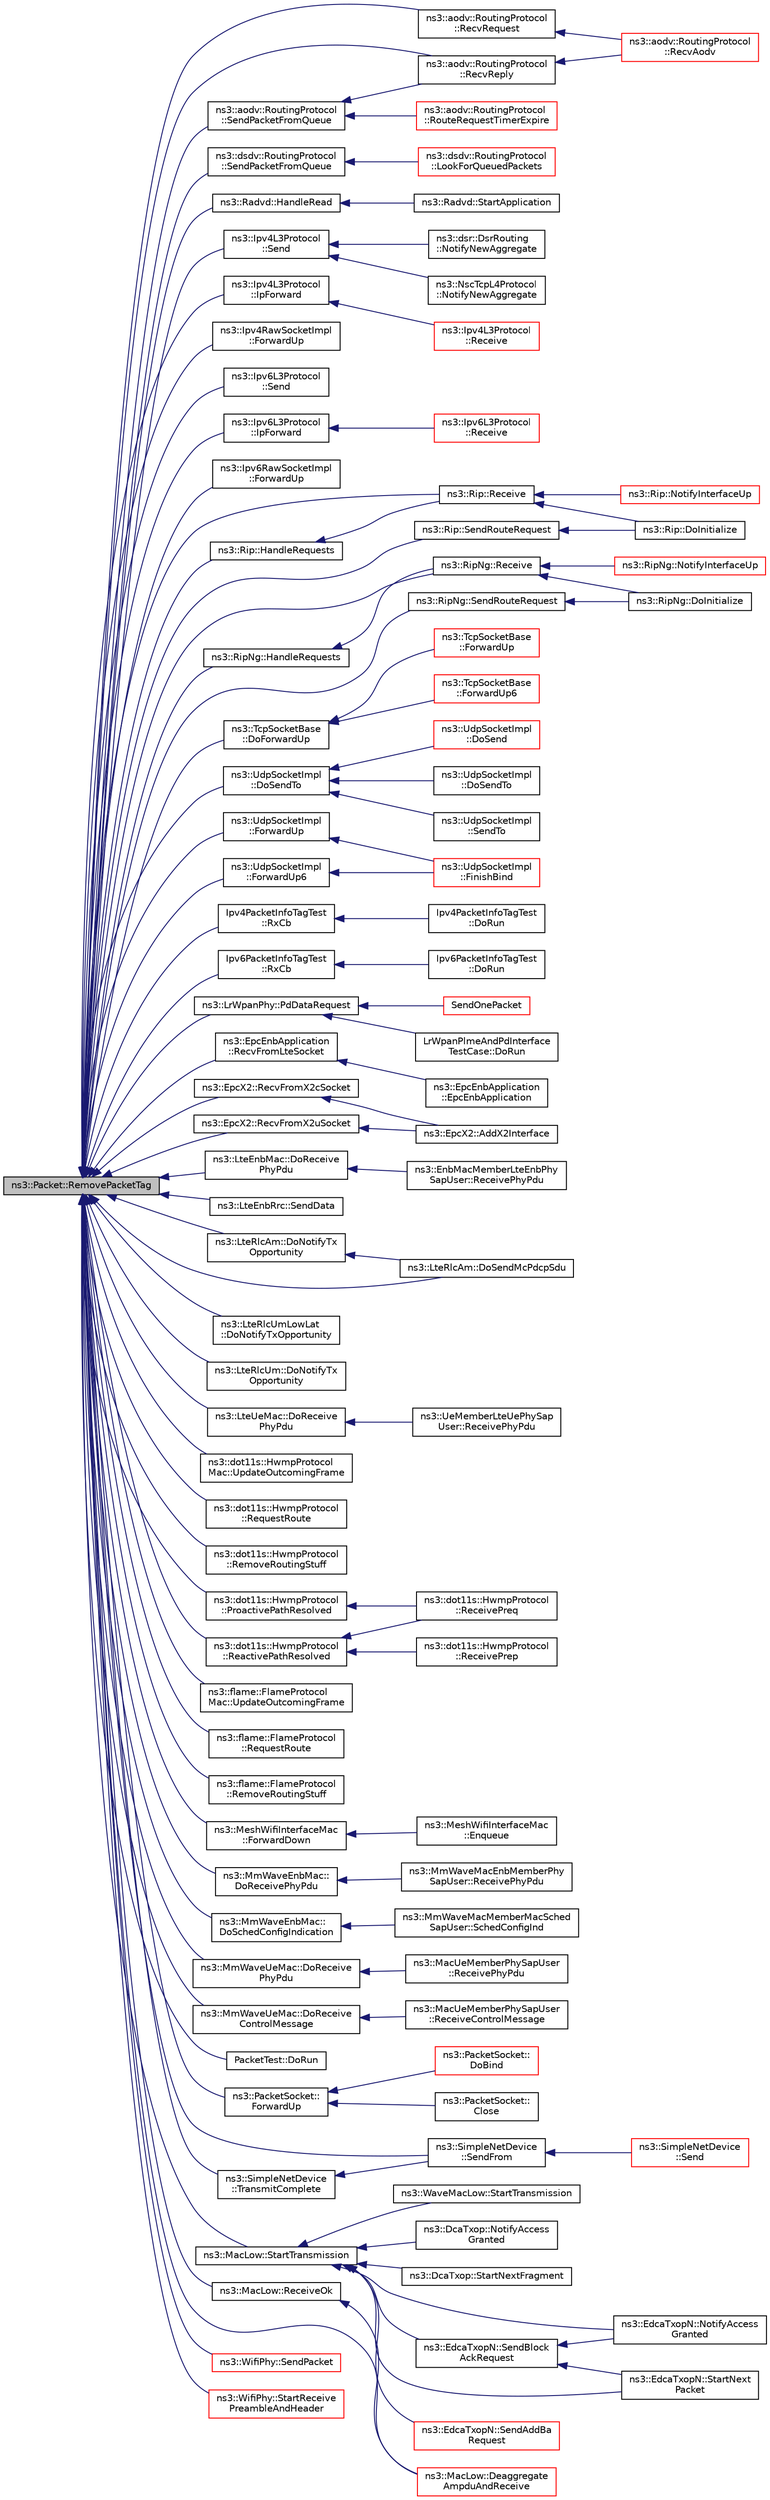 digraph "ns3::Packet::RemovePacketTag"
{
  edge [fontname="Helvetica",fontsize="10",labelfontname="Helvetica",labelfontsize="10"];
  node [fontname="Helvetica",fontsize="10",shape=record];
  rankdir="LR";
  Node1 [label="ns3::Packet::RemovePacketTag",height=0.2,width=0.4,color="black", fillcolor="grey75", style="filled", fontcolor="black"];
  Node1 -> Node2 [dir="back",color="midnightblue",fontsize="10",style="solid"];
  Node2 [label="ns3::aodv::RoutingProtocol\l::RecvRequest",height=0.2,width=0.4,color="black", fillcolor="white", style="filled",URL="$db/dd0/classns3_1_1aodv_1_1RoutingProtocol.html#adc8555f0e1e8ba05ea80a412b412d064",tooltip="Receive RREQ. "];
  Node2 -> Node3 [dir="back",color="midnightblue",fontsize="10",style="solid"];
  Node3 [label="ns3::aodv::RoutingProtocol\l::RecvAodv",height=0.2,width=0.4,color="red", fillcolor="white", style="filled",URL="$db/dd0/classns3_1_1aodv_1_1RoutingProtocol.html#a08c44000f66533e69bde85d68d75c354",tooltip="Receive and process control packet. "];
  Node1 -> Node4 [dir="back",color="midnightblue",fontsize="10",style="solid"];
  Node4 [label="ns3::aodv::RoutingProtocol\l::RecvReply",height=0.2,width=0.4,color="black", fillcolor="white", style="filled",URL="$db/dd0/classns3_1_1aodv_1_1RoutingProtocol.html#a15459eff0cb816e8d03a73c78d9cdc9d",tooltip="Receive RREP. "];
  Node4 -> Node3 [dir="back",color="midnightblue",fontsize="10",style="solid"];
  Node1 -> Node5 [dir="back",color="midnightblue",fontsize="10",style="solid"];
  Node5 [label="ns3::aodv::RoutingProtocol\l::SendPacketFromQueue",height=0.2,width=0.4,color="black", fillcolor="white", style="filled",URL="$db/dd0/classns3_1_1aodv_1_1RoutingProtocol.html#a7cd2a3baf7b377fbbf85de4275164f2b",tooltip="Forward packet from route request queue. "];
  Node5 -> Node4 [dir="back",color="midnightblue",fontsize="10",style="solid"];
  Node5 -> Node6 [dir="back",color="midnightblue",fontsize="10",style="solid"];
  Node6 [label="ns3::aodv::RoutingProtocol\l::RouteRequestTimerExpire",height=0.2,width=0.4,color="red", fillcolor="white", style="filled",URL="$db/dd0/classns3_1_1aodv_1_1RoutingProtocol.html#ae2ede2e919e00345ce1ba385c0527611",tooltip="Handle route discovery process. "];
  Node1 -> Node7 [dir="back",color="midnightblue",fontsize="10",style="solid"];
  Node7 [label="ns3::dsdv::RoutingProtocol\l::SendPacketFromQueue",height=0.2,width=0.4,color="black", fillcolor="white", style="filled",URL="$de/dca/classns3_1_1dsdv_1_1RoutingProtocol.html#a9359912928dc5b8dc851366a78c0cc8c"];
  Node7 -> Node8 [dir="back",color="midnightblue",fontsize="10",style="solid"];
  Node8 [label="ns3::dsdv::RoutingProtocol\l::LookForQueuedPackets",height=0.2,width=0.4,color="red", fillcolor="white", style="filled",URL="$de/dca/classns3_1_1dsdv_1_1RoutingProtocol.html#a775bb168f6e8c4feb854aba73326681e",tooltip="Look for any queued packets to send them out. "];
  Node1 -> Node9 [dir="back",color="midnightblue",fontsize="10",style="solid"];
  Node9 [label="ns3::Radvd::HandleRead",height=0.2,width=0.4,color="black", fillcolor="white", style="filled",URL="$d5/dd8/classns3_1_1Radvd.html#a75cc828bc07117551ab886d986590045",tooltip="Handle received packet, especially router solicitation. "];
  Node9 -> Node10 [dir="back",color="midnightblue",fontsize="10",style="solid"];
  Node10 [label="ns3::Radvd::StartApplication",height=0.2,width=0.4,color="black", fillcolor="white", style="filled",URL="$d5/dd8/classns3_1_1Radvd.html#ab3d7cd100356262e43c24e608ef1aff4",tooltip="Start the application. "];
  Node1 -> Node11 [dir="back",color="midnightblue",fontsize="10",style="solid"];
  Node11 [label="ns3::Ipv4L3Protocol\l::Send",height=0.2,width=0.4,color="black", fillcolor="white", style="filled",URL="$d2/dc9/classns3_1_1Ipv4L3Protocol.html#abe8cf785815f3fbb32b0e21d629be641"];
  Node11 -> Node12 [dir="back",color="midnightblue",fontsize="10",style="solid"];
  Node12 [label="ns3::dsr::DsrRouting\l::NotifyNewAggregate",height=0.2,width=0.4,color="black", fillcolor="white", style="filled",URL="$df/d32/classns3_1_1dsr_1_1DsrRouting.html#a7742bf3036dba9f9b24906b959be728e"];
  Node11 -> Node13 [dir="back",color="midnightblue",fontsize="10",style="solid"];
  Node13 [label="ns3::NscTcpL4Protocol\l::NotifyNewAggregate",height=0.2,width=0.4,color="black", fillcolor="white", style="filled",URL="$dd/dfe/classns3_1_1NscTcpL4Protocol.html#a423e33bc38d6f04ba6c54f7ce2647565"];
  Node1 -> Node14 [dir="back",color="midnightblue",fontsize="10",style="solid"];
  Node14 [label="ns3::Ipv4L3Protocol\l::IpForward",height=0.2,width=0.4,color="black", fillcolor="white", style="filled",URL="$d2/dc9/classns3_1_1Ipv4L3Protocol.html#ae00b4ef6c6907a602898800ee5dcbc57",tooltip="Forward a packet. "];
  Node14 -> Node15 [dir="back",color="midnightblue",fontsize="10",style="solid"];
  Node15 [label="ns3::Ipv4L3Protocol\l::Receive",height=0.2,width=0.4,color="red", fillcolor="white", style="filled",URL="$d2/dc9/classns3_1_1Ipv4L3Protocol.html#a2f27fb0a3f698ffb34a654323b063c94"];
  Node1 -> Node16 [dir="back",color="midnightblue",fontsize="10",style="solid"];
  Node16 [label="ns3::Ipv4RawSocketImpl\l::ForwardUp",height=0.2,width=0.4,color="black", fillcolor="white", style="filled",URL="$de/d84/classns3_1_1Ipv4RawSocketImpl.html#ab4fc4f9979027503156102d42ec62e9b",tooltip="Forward up to receive method. "];
  Node1 -> Node17 [dir="back",color="midnightblue",fontsize="10",style="solid"];
  Node17 [label="ns3::Ipv6L3Protocol\l::Send",height=0.2,width=0.4,color="black", fillcolor="white", style="filled",URL="$d7/d74/classns3_1_1Ipv6L3Protocol.html#ac281dd6c5aff55330904e7a298c1881b",tooltip="Higher-level layers call this method to send a packet down the stack to the MAC and PHY layers..."];
  Node1 -> Node18 [dir="back",color="midnightblue",fontsize="10",style="solid"];
  Node18 [label="ns3::Ipv6L3Protocol\l::IpForward",height=0.2,width=0.4,color="black", fillcolor="white", style="filled",URL="$d7/d74/classns3_1_1Ipv6L3Protocol.html#ac956e0aaed5e961b6c25210c2b696da6",tooltip="Forward a packet. "];
  Node18 -> Node19 [dir="back",color="midnightblue",fontsize="10",style="solid"];
  Node19 [label="ns3::Ipv6L3Protocol\l::Receive",height=0.2,width=0.4,color="red", fillcolor="white", style="filled",URL="$d7/d74/classns3_1_1Ipv6L3Protocol.html#a8a95d576e8aee9a571db93bf686d850a",tooltip="Receive method when a packet arrive in the stack. This method removes IPv6 header and forward up to L..."];
  Node1 -> Node20 [dir="back",color="midnightblue",fontsize="10",style="solid"];
  Node20 [label="ns3::Ipv6RawSocketImpl\l::ForwardUp",height=0.2,width=0.4,color="black", fillcolor="white", style="filled",URL="$d8/d7f/classns3_1_1Ipv6RawSocketImpl.html#a9b9d0def6375d0a3fbcaa552ebc3e03d",tooltip="Forward up to receive method. "];
  Node1 -> Node21 [dir="back",color="midnightblue",fontsize="10",style="solid"];
  Node21 [label="ns3::Rip::Receive",height=0.2,width=0.4,color="black", fillcolor="white", style="filled",URL="$d7/d2b/classns3_1_1Rip.html#a49acadfb3b533118276481a0d231406e",tooltip="Receive RIP packets. "];
  Node21 -> Node22 [dir="back",color="midnightblue",fontsize="10",style="solid"];
  Node22 [label="ns3::Rip::DoInitialize",height=0.2,width=0.4,color="black", fillcolor="white", style="filled",URL="$d7/d2b/classns3_1_1Rip.html#a622ec450ec78945f81986b64ce3dcbed"];
  Node21 -> Node23 [dir="back",color="midnightblue",fontsize="10",style="solid"];
  Node23 [label="ns3::Rip::NotifyInterfaceUp",height=0.2,width=0.4,color="red", fillcolor="white", style="filled",URL="$d7/d2b/classns3_1_1Rip.html#a4c9095a4429399f342eb1bce3f20df59"];
  Node1 -> Node24 [dir="back",color="midnightblue",fontsize="10",style="solid"];
  Node24 [label="ns3::Rip::HandleRequests",height=0.2,width=0.4,color="black", fillcolor="white", style="filled",URL="$d7/d2b/classns3_1_1Rip.html#a4094ed6c40c666f7567245eef2376fe9",tooltip="Handle RIP requests. "];
  Node24 -> Node21 [dir="back",color="midnightblue",fontsize="10",style="solid"];
  Node1 -> Node25 [dir="back",color="midnightblue",fontsize="10",style="solid"];
  Node25 [label="ns3::Rip::SendRouteRequest",height=0.2,width=0.4,color="black", fillcolor="white", style="filled",URL="$d7/d2b/classns3_1_1Rip.html#a84c90e335d9b833b26f1a8e8e7fc2243",tooltip="Send Routing Request on all interfaces. "];
  Node25 -> Node22 [dir="back",color="midnightblue",fontsize="10",style="solid"];
  Node1 -> Node26 [dir="back",color="midnightblue",fontsize="10",style="solid"];
  Node26 [label="ns3::RipNg::Receive",height=0.2,width=0.4,color="black", fillcolor="white", style="filled",URL="$da/d75/classns3_1_1RipNg.html#ae8891520b5ae87abed2e2a15d50ba4d8",tooltip="Receive RIPng packets. "];
  Node26 -> Node27 [dir="back",color="midnightblue",fontsize="10",style="solid"];
  Node27 [label="ns3::RipNg::DoInitialize",height=0.2,width=0.4,color="black", fillcolor="white", style="filled",URL="$da/d75/classns3_1_1RipNg.html#a81a7056d4a1d1afc266181406f5dbf64"];
  Node26 -> Node28 [dir="back",color="midnightblue",fontsize="10",style="solid"];
  Node28 [label="ns3::RipNg::NotifyInterfaceUp",height=0.2,width=0.4,color="red", fillcolor="white", style="filled",URL="$da/d75/classns3_1_1RipNg.html#a588e191ae91316e498a8e5c84a9c77fb",tooltip="Notify when specified interface goes UP. "];
  Node1 -> Node29 [dir="back",color="midnightblue",fontsize="10",style="solid"];
  Node29 [label="ns3::RipNg::HandleRequests",height=0.2,width=0.4,color="black", fillcolor="white", style="filled",URL="$da/d75/classns3_1_1RipNg.html#adb06ee7b823c0d7ae5b45b637c1ffd19",tooltip="Handle RIPng requests. "];
  Node29 -> Node26 [dir="back",color="midnightblue",fontsize="10",style="solid"];
  Node1 -> Node30 [dir="back",color="midnightblue",fontsize="10",style="solid"];
  Node30 [label="ns3::RipNg::SendRouteRequest",height=0.2,width=0.4,color="black", fillcolor="white", style="filled",URL="$da/d75/classns3_1_1RipNg.html#aa97c9ec93505c548bbf85ef18c532147",tooltip="Send Routing Request on all interfaces. "];
  Node30 -> Node27 [dir="back",color="midnightblue",fontsize="10",style="solid"];
  Node1 -> Node31 [dir="back",color="midnightblue",fontsize="10",style="solid"];
  Node31 [label="ns3::TcpSocketBase\l::DoForwardUp",height=0.2,width=0.4,color="black", fillcolor="white", style="filled",URL="$d1/d45/classns3_1_1TcpSocketBase.html#ad5e7b21b9e9371bf9c19da5d3c56aac1",tooltip="Called by TcpSocketBase::ForwardUp{,6}(). "];
  Node31 -> Node32 [dir="back",color="midnightblue",fontsize="10",style="solid"];
  Node32 [label="ns3::TcpSocketBase\l::ForwardUp",height=0.2,width=0.4,color="red", fillcolor="white", style="filled",URL="$d1/d45/classns3_1_1TcpSocketBase.html#a2ebbcb9713facc9481341fcd972cdd82",tooltip="Called by the L3 protocol when it received a packet to pass on to TCP. "];
  Node31 -> Node33 [dir="back",color="midnightblue",fontsize="10",style="solid"];
  Node33 [label="ns3::TcpSocketBase\l::ForwardUp6",height=0.2,width=0.4,color="red", fillcolor="white", style="filled",URL="$d1/d45/classns3_1_1TcpSocketBase.html#aa0cd34b3562685596b2c3fd1e6a42a6f",tooltip="Called by the L3 protocol when it received a packet to pass on to TCP. "];
  Node1 -> Node34 [dir="back",color="midnightblue",fontsize="10",style="solid"];
  Node34 [label="ns3::UdpSocketImpl\l::DoSendTo",height=0.2,width=0.4,color="black", fillcolor="white", style="filled",URL="$d8/df7/classns3_1_1UdpSocketImpl.html#a18b22c398f6e9a7806f92b6a3ca7b3e8",tooltip="Send a packet to a specific destination and port (IPv4) "];
  Node34 -> Node35 [dir="back",color="midnightblue",fontsize="10",style="solid"];
  Node35 [label="ns3::UdpSocketImpl\l::DoSend",height=0.2,width=0.4,color="red", fillcolor="white", style="filled",URL="$d8/df7/classns3_1_1UdpSocketImpl.html#aeb7a2f7998edd56c9079ac6a3518cd89",tooltip="Send a packet. "];
  Node34 -> Node36 [dir="back",color="midnightblue",fontsize="10",style="solid"];
  Node36 [label="ns3::UdpSocketImpl\l::DoSendTo",height=0.2,width=0.4,color="black", fillcolor="white", style="filled",URL="$d8/df7/classns3_1_1UdpSocketImpl.html#a4c3672c1127cbe31678d8d18751d3f4c",tooltip="Send a packet to a specific destination and port (IPv6) "];
  Node34 -> Node37 [dir="back",color="midnightblue",fontsize="10",style="solid"];
  Node37 [label="ns3::UdpSocketImpl\l::SendTo",height=0.2,width=0.4,color="black", fillcolor="white", style="filled",URL="$d8/df7/classns3_1_1UdpSocketImpl.html#a8157d2ad72321be1047493ebf97e55f5",tooltip="Send data to a specified peer. "];
  Node1 -> Node38 [dir="back",color="midnightblue",fontsize="10",style="solid"];
  Node38 [label="ns3::UdpSocketImpl\l::ForwardUp",height=0.2,width=0.4,color="black", fillcolor="white", style="filled",URL="$d8/df7/classns3_1_1UdpSocketImpl.html#ac7ad1051f59ee35a9083a457bd6c5642",tooltip="Called by the L3 protocol when it received a packet to pass on to TCP. "];
  Node38 -> Node39 [dir="back",color="midnightblue",fontsize="10",style="solid"];
  Node39 [label="ns3::UdpSocketImpl\l::FinishBind",height=0.2,width=0.4,color="red", fillcolor="white", style="filled",URL="$d8/df7/classns3_1_1UdpSocketImpl.html#ab176a2c5ea5e2ba0431a59cbc423c618"];
  Node1 -> Node40 [dir="back",color="midnightblue",fontsize="10",style="solid"];
  Node40 [label="ns3::UdpSocketImpl\l::ForwardUp6",height=0.2,width=0.4,color="black", fillcolor="white", style="filled",URL="$d8/df7/classns3_1_1UdpSocketImpl.html#a1550f484c8c62c215a44e8c13694986b",tooltip="Called by the L3 protocol when it received a packet to pass on to TCP. "];
  Node40 -> Node39 [dir="back",color="midnightblue",fontsize="10",style="solid"];
  Node1 -> Node41 [dir="back",color="midnightblue",fontsize="10",style="solid"];
  Node41 [label="Ipv4PacketInfoTagTest\l::RxCb",height=0.2,width=0.4,color="black", fillcolor="white", style="filled",URL="$d9/d5b/classIpv4PacketInfoTagTest.html#ac528deb0c346c973c2e5391540a53bc3",tooltip="Receive callback. "];
  Node41 -> Node42 [dir="back",color="midnightblue",fontsize="10",style="solid"];
  Node42 [label="Ipv4PacketInfoTagTest\l::DoRun",height=0.2,width=0.4,color="black", fillcolor="white", style="filled",URL="$d9/d5b/classIpv4PacketInfoTagTest.html#a76ce4d3cfa6dc21bd2a982ba2e5d4386",tooltip="Implementation to actually run this TestCase. "];
  Node1 -> Node43 [dir="back",color="midnightblue",fontsize="10",style="solid"];
  Node43 [label="Ipv6PacketInfoTagTest\l::RxCb",height=0.2,width=0.4,color="black", fillcolor="white", style="filled",URL="$dd/d77/classIpv6PacketInfoTagTest.html#a71bf0b1c87d70945d55fa28995a18db0",tooltip="Receive callback. "];
  Node43 -> Node44 [dir="back",color="midnightblue",fontsize="10",style="solid"];
  Node44 [label="Ipv6PacketInfoTagTest\l::DoRun",height=0.2,width=0.4,color="black", fillcolor="white", style="filled",URL="$dd/d77/classIpv6PacketInfoTagTest.html#a6b51aaddc63d2aaef95b72056cb5b36d",tooltip="Implementation to actually run this TestCase. "];
  Node1 -> Node45 [dir="back",color="midnightblue",fontsize="10",style="solid"];
  Node45 [label="ns3::LrWpanPhy::PdDataRequest",height=0.2,width=0.4,color="black", fillcolor="white", style="filled",URL="$d6/d61/classns3_1_1LrWpanPhy.html#a44d119b7c56658e97c99d9524e42f48f"];
  Node45 -> Node46 [dir="back",color="midnightblue",fontsize="10",style="solid"];
  Node46 [label="SendOnePacket",height=0.2,width=0.4,color="red", fillcolor="white", style="filled",URL="$d9/d2b/lr-wpan-phy-test_8cc.html#a297aa23c603d090d628885484e785ebf"];
  Node45 -> Node47 [dir="back",color="midnightblue",fontsize="10",style="solid"];
  Node47 [label="LrWpanPlmeAndPdInterface\lTestCase::DoRun",height=0.2,width=0.4,color="black", fillcolor="white", style="filled",URL="$d6/d9f/classLrWpanPlmeAndPdInterfaceTestCase.html#a2d79b8be9839f74b689ac04a8c5e18ce",tooltip="Implementation to actually run this TestCase. "];
  Node1 -> Node48 [dir="back",color="midnightblue",fontsize="10",style="solid"];
  Node48 [label="ns3::EpcEnbApplication\l::RecvFromLteSocket",height=0.2,width=0.4,color="black", fillcolor="white", style="filled",URL="$d9/d42/classns3_1_1EpcEnbApplication.html#a1fea9a1b3a11d78ef1f5376ef4fcd48a"];
  Node48 -> Node49 [dir="back",color="midnightblue",fontsize="10",style="solid"];
  Node49 [label="ns3::EpcEnbApplication\l::EpcEnbApplication",height=0.2,width=0.4,color="black", fillcolor="white", style="filled",URL="$d9/d42/classns3_1_1EpcEnbApplication.html#af36198bbc50d4acfb104fe448c25a041"];
  Node1 -> Node50 [dir="back",color="midnightblue",fontsize="10",style="solid"];
  Node50 [label="ns3::EpcX2::RecvFromX2cSocket",height=0.2,width=0.4,color="black", fillcolor="white", style="filled",URL="$df/d1e/classns3_1_1EpcX2.html#a72bf05af65397dab7bc65df72bb09ebf"];
  Node50 -> Node51 [dir="back",color="midnightblue",fontsize="10",style="solid"];
  Node51 [label="ns3::EpcX2::AddX2Interface",height=0.2,width=0.4,color="black", fillcolor="white", style="filled",URL="$df/d1e/classns3_1_1EpcX2.html#a4bcd4423802914da0356051ecf79d2f1"];
  Node1 -> Node52 [dir="back",color="midnightblue",fontsize="10",style="solid"];
  Node52 [label="ns3::EpcX2::RecvFromX2uSocket",height=0.2,width=0.4,color="black", fillcolor="white", style="filled",URL="$df/d1e/classns3_1_1EpcX2.html#af7142276a4a54af090466d51a31c796f"];
  Node52 -> Node51 [dir="back",color="midnightblue",fontsize="10",style="solid"];
  Node1 -> Node53 [dir="back",color="midnightblue",fontsize="10",style="solid"];
  Node53 [label="ns3::LteEnbMac::DoReceive\lPhyPdu",height=0.2,width=0.4,color="black", fillcolor="white", style="filled",URL="$d5/d3a/classns3_1_1LteEnbMac.html#a066b988156499a00a2b5bac50292301e"];
  Node53 -> Node54 [dir="back",color="midnightblue",fontsize="10",style="solid"];
  Node54 [label="ns3::EnbMacMemberLteEnbPhy\lSapUser::ReceivePhyPdu",height=0.2,width=0.4,color="black", fillcolor="white", style="filled",URL="$d9/db7/classns3_1_1EnbMacMemberLteEnbPhySapUser.html#a3c343176b9752985d03f18967c8b8490"];
  Node1 -> Node55 [dir="back",color="midnightblue",fontsize="10",style="solid"];
  Node55 [label="ns3::LteEnbRrc::SendData",height=0.2,width=0.4,color="black", fillcolor="white", style="filled",URL="$de/d65/classns3_1_1LteEnbRrc.html#a374dcac41a9e115b97af5c69c998aabc"];
  Node1 -> Node56 [dir="back",color="midnightblue",fontsize="10",style="solid"];
  Node56 [label="ns3::LteRlcAm::DoNotifyTx\lOpportunity",height=0.2,width=0.4,color="black", fillcolor="white", style="filled",URL="$d0/d4c/classns3_1_1LteRlcAm.html#a3ab44d9541efaa52821f93075eb769f1"];
  Node56 -> Node57 [dir="back",color="midnightblue",fontsize="10",style="solid"];
  Node57 [label="ns3::LteRlcAm::DoSendMcPdcpSdu",height=0.2,width=0.4,color="black", fillcolor="white", style="filled",URL="$d0/d4c/classns3_1_1LteRlcAm.html#a82f906888a397ccda58483840418c7e8"];
  Node1 -> Node57 [dir="back",color="midnightblue",fontsize="10",style="solid"];
  Node1 -> Node58 [dir="back",color="midnightblue",fontsize="10",style="solid"];
  Node58 [label="ns3::LteRlcUmLowLat\l::DoNotifyTxOpportunity",height=0.2,width=0.4,color="black", fillcolor="white", style="filled",URL="$dd/df9/classns3_1_1LteRlcUmLowLat.html#a7a317025c0a1ff42852387b6665fee30"];
  Node1 -> Node59 [dir="back",color="midnightblue",fontsize="10",style="solid"];
  Node59 [label="ns3::LteRlcUm::DoNotifyTx\lOpportunity",height=0.2,width=0.4,color="black", fillcolor="white", style="filled",URL="$db/d49/classns3_1_1LteRlcUm.html#a54a1abae2b97a8a060bc42b6abbf3af4"];
  Node1 -> Node60 [dir="back",color="midnightblue",fontsize="10",style="solid"];
  Node60 [label="ns3::LteUeMac::DoReceive\lPhyPdu",height=0.2,width=0.4,color="black", fillcolor="white", style="filled",URL="$d2/d26/classns3_1_1LteUeMac.html#a7814ef531327320ffa1bf4913fa7a10f"];
  Node60 -> Node61 [dir="back",color="midnightblue",fontsize="10",style="solid"];
  Node61 [label="ns3::UeMemberLteUePhySap\lUser::ReceivePhyPdu",height=0.2,width=0.4,color="black", fillcolor="white", style="filled",URL="$dc/d17/classns3_1_1UeMemberLteUePhySapUser.html#a9e2506670cd083411e1cbd1c07d28089"];
  Node1 -> Node62 [dir="back",color="midnightblue",fontsize="10",style="solid"];
  Node62 [label="ns3::dot11s::HwmpProtocol\lMac::UpdateOutcomingFrame",height=0.2,width=0.4,color="black", fillcolor="white", style="filled",URL="$db/df2/classns3_1_1dot11s_1_1HwmpProtocolMac.html#ac4e4a220e540cb34c502fa62fe391ef2",tooltip="Update frame before it will be forwarded down. "];
  Node1 -> Node63 [dir="back",color="midnightblue",fontsize="10",style="solid"];
  Node63 [label="ns3::dot11s::HwmpProtocol\l::RequestRoute",height=0.2,width=0.4,color="black", fillcolor="white", style="filled",URL="$de/d15/classns3_1_1dot11s_1_1HwmpProtocol.html#aedaf2770cdde104e445b870fd9b37617",tooltip="Route request, inherited from MeshL2RoutingProtocol. "];
  Node1 -> Node64 [dir="back",color="midnightblue",fontsize="10",style="solid"];
  Node64 [label="ns3::dot11s::HwmpProtocol\l::RemoveRoutingStuff",height=0.2,width=0.4,color="black", fillcolor="white", style="filled",URL="$de/d15/classns3_1_1dot11s_1_1HwmpProtocol.html#a582849ca436be390570c98267d512972"];
  Node1 -> Node65 [dir="back",color="midnightblue",fontsize="10",style="solid"];
  Node65 [label="ns3::dot11s::HwmpProtocol\l::ReactivePathResolved",height=0.2,width=0.4,color="black", fillcolor="white", style="filled",URL="$de/d15/classns3_1_1dot11s_1_1HwmpProtocol.html#ac9ee2097883725cf40dd05537e12a9eb"];
  Node65 -> Node66 [dir="back",color="midnightblue",fontsize="10",style="solid"];
  Node66 [label="ns3::dot11s::HwmpProtocol\l::ReceivePreq",height=0.2,width=0.4,color="black", fillcolor="white", style="filled",URL="$de/d15/classns3_1_1dot11s_1_1HwmpProtocol.html#ac50e179d526367f5280cca0710fb4418",tooltip="Handler for receiving Path Request. "];
  Node65 -> Node67 [dir="back",color="midnightblue",fontsize="10",style="solid"];
  Node67 [label="ns3::dot11s::HwmpProtocol\l::ReceivePrep",height=0.2,width=0.4,color="black", fillcolor="white", style="filled",URL="$de/d15/classns3_1_1dot11s_1_1HwmpProtocol.html#a142901f91234cf4ea4bf788619be0370",tooltip="Handler for receiving Path Reply. "];
  Node1 -> Node68 [dir="back",color="midnightblue",fontsize="10",style="solid"];
  Node68 [label="ns3::dot11s::HwmpProtocol\l::ProactivePathResolved",height=0.2,width=0.4,color="black", fillcolor="white", style="filled",URL="$de/d15/classns3_1_1dot11s_1_1HwmpProtocol.html#ad6c9925336d3061cf5675cd459216883"];
  Node68 -> Node66 [dir="back",color="midnightblue",fontsize="10",style="solid"];
  Node1 -> Node69 [dir="back",color="midnightblue",fontsize="10",style="solid"];
  Node69 [label="ns3::flame::FlameProtocol\lMac::UpdateOutcomingFrame",height=0.2,width=0.4,color="black", fillcolor="white", style="filled",URL="$de/d6d/classns3_1_1flame_1_1FlameProtocolMac.html#a2f27306682cf1ea601d7fd9a37d8b875"];
  Node1 -> Node70 [dir="back",color="midnightblue",fontsize="10",style="solid"];
  Node70 [label="ns3::flame::FlameProtocol\l::RequestRoute",height=0.2,width=0.4,color="black", fillcolor="white", style="filled",URL="$dd/d6a/classns3_1_1flame_1_1FlameProtocol.html#a70087b7d1cd62978882df6599f56bf29",tooltip="Route request, inherited from MeshL2RoutingProtocol. "];
  Node1 -> Node71 [dir="back",color="midnightblue",fontsize="10",style="solid"];
  Node71 [label="ns3::flame::FlameProtocol\l::RemoveRoutingStuff",height=0.2,width=0.4,color="black", fillcolor="white", style="filled",URL="$dd/d6a/classns3_1_1flame_1_1FlameProtocol.html#ad0b9c31eff724dcd0916a1985c351db1",tooltip="Cleanup flame headers! "];
  Node1 -> Node72 [dir="back",color="midnightblue",fontsize="10",style="solid"];
  Node72 [label="ns3::MeshWifiInterfaceMac\l::ForwardDown",height=0.2,width=0.4,color="black", fillcolor="white", style="filled",URL="$d0/dd8/classns3_1_1MeshWifiInterfaceMac.html#ae8b4803a5031cf433ca13857ac6b3e93",tooltip="Send frame. Frame is supposed to be tagged by routing information. "];
  Node72 -> Node73 [dir="back",color="midnightblue",fontsize="10",style="solid"];
  Node73 [label="ns3::MeshWifiInterfaceMac\l::Enqueue",height=0.2,width=0.4,color="black", fillcolor="white", style="filled",URL="$d0/dd8/classns3_1_1MeshWifiInterfaceMac.html#a422554d3fcb60a5457db577d448cb608"];
  Node1 -> Node74 [dir="back",color="midnightblue",fontsize="10",style="solid"];
  Node74 [label="ns3::MmWaveEnbMac::\lDoReceivePhyPdu",height=0.2,width=0.4,color="black", fillcolor="white", style="filled",URL="$d5/dcd/classns3_1_1MmWaveEnbMac.html#a0eb5cf94cfb4b85f8334a11bf1802d66"];
  Node74 -> Node75 [dir="back",color="midnightblue",fontsize="10",style="solid"];
  Node75 [label="ns3::MmWaveMacEnbMemberPhy\lSapUser::ReceivePhyPdu",height=0.2,width=0.4,color="black", fillcolor="white", style="filled",URL="$d1/d7b/classns3_1_1MmWaveMacEnbMemberPhySapUser.html#a9d2b2119ce2df674f21ba6ba78f905f6"];
  Node1 -> Node76 [dir="back",color="midnightblue",fontsize="10",style="solid"];
  Node76 [label="ns3::MmWaveEnbMac::\lDoSchedConfigIndication",height=0.2,width=0.4,color="black", fillcolor="white", style="filled",URL="$d5/dcd/classns3_1_1MmWaveEnbMac.html#a2aeea39c3c0088af00ceaa7177bbf552"];
  Node76 -> Node77 [dir="back",color="midnightblue",fontsize="10",style="solid"];
  Node77 [label="ns3::MmWaveMacMemberMacSched\lSapUser::SchedConfigInd",height=0.2,width=0.4,color="black", fillcolor="white", style="filled",URL="$d1/d68/classns3_1_1MmWaveMacMemberMacSchedSapUser.html#a89b35ddc9e50bb67d66b781b1d66d00d"];
  Node1 -> Node78 [dir="back",color="midnightblue",fontsize="10",style="solid"];
  Node78 [label="ns3::MmWaveUeMac::DoReceive\lPhyPdu",height=0.2,width=0.4,color="black", fillcolor="white", style="filled",URL="$d7/d84/classns3_1_1MmWaveUeMac.html#a844ea147711c597c95939d41dd1ff6b2"];
  Node78 -> Node79 [dir="back",color="midnightblue",fontsize="10",style="solid"];
  Node79 [label="ns3::MacUeMemberPhySapUser\l::ReceivePhyPdu",height=0.2,width=0.4,color="black", fillcolor="white", style="filled",URL="$da/d90/classns3_1_1MacUeMemberPhySapUser.html#a532cf7fbc3313fbf3246eca29e65164b"];
  Node1 -> Node80 [dir="back",color="midnightblue",fontsize="10",style="solid"];
  Node80 [label="ns3::MmWaveUeMac::DoReceive\lControlMessage",height=0.2,width=0.4,color="black", fillcolor="white", style="filled",URL="$d7/d84/classns3_1_1MmWaveUeMac.html#a433bc5bfb87ed49eb02989640562e395"];
  Node80 -> Node81 [dir="back",color="midnightblue",fontsize="10",style="solid"];
  Node81 [label="ns3::MacUeMemberPhySapUser\l::ReceiveControlMessage",height=0.2,width=0.4,color="black", fillcolor="white", style="filled",URL="$da/d90/classns3_1_1MacUeMemberPhySapUser.html#a6698cd39ee54360d3d38c4c3698304d2",tooltip="Receive SendLteControlMessage (PDCCH map, CQI feedbacks) using the ideal control channel. "];
  Node1 -> Node82 [dir="back",color="midnightblue",fontsize="10",style="solid"];
  Node82 [label="PacketTest::DoRun",height=0.2,width=0.4,color="black", fillcolor="white", style="filled",URL="$db/d9f/classPacketTest.html#a2f4d69aa1b21616ea14efd54fee55da2",tooltip="Implementation to actually run this TestCase. "];
  Node1 -> Node83 [dir="back",color="midnightblue",fontsize="10",style="solid"];
  Node83 [label="ns3::PacketSocket::\lForwardUp",height=0.2,width=0.4,color="black", fillcolor="white", style="filled",URL="$db/d5c/classns3_1_1PacketSocket.html#a889f1446a549aecd23e6f442791ae6b7",tooltip="Called by the L3 protocol when it received a packet to pass on to TCP. "];
  Node83 -> Node84 [dir="back",color="midnightblue",fontsize="10",style="solid"];
  Node84 [label="ns3::PacketSocket::\lDoBind",height=0.2,width=0.4,color="red", fillcolor="white", style="filled",URL="$db/d5c/classns3_1_1PacketSocket.html#a53aa1ab0fc18ef2d3389585f0440e181",tooltip="Bind the socket to the NetDevice and register the protocol handler specified in the address..."];
  Node83 -> Node85 [dir="back",color="midnightblue",fontsize="10",style="solid"];
  Node85 [label="ns3::PacketSocket::\lClose",height=0.2,width=0.4,color="black", fillcolor="white", style="filled",URL="$db/d5c/classns3_1_1PacketSocket.html#acd416d93105815a2d2d2089d342efdd7",tooltip="Close a socket. "];
  Node1 -> Node86 [dir="back",color="midnightblue",fontsize="10",style="solid"];
  Node86 [label="ns3::SimpleNetDevice\l::SendFrom",height=0.2,width=0.4,color="black", fillcolor="white", style="filled",URL="$d2/d8f/classns3_1_1SimpleNetDevice.html#a82e090821f8f289e4f226153b6443b57"];
  Node86 -> Node87 [dir="back",color="midnightblue",fontsize="10",style="solid"];
  Node87 [label="ns3::SimpleNetDevice\l::Send",height=0.2,width=0.4,color="red", fillcolor="white", style="filled",URL="$d2/d8f/classns3_1_1SimpleNetDevice.html#a06e3ace212b01f6c1fd6ea7ec50ea805"];
  Node1 -> Node88 [dir="back",color="midnightblue",fontsize="10",style="solid"];
  Node88 [label="ns3::SimpleNetDevice\l::TransmitComplete",height=0.2,width=0.4,color="black", fillcolor="white", style="filled",URL="$d2/d8f/classns3_1_1SimpleNetDevice.html#aa889ff3b3b3d94d9784f4984309bca4c"];
  Node88 -> Node86 [dir="back",color="midnightblue",fontsize="10",style="solid"];
  Node1 -> Node89 [dir="back",color="midnightblue",fontsize="10",style="solid"];
  Node89 [label="ns3::MacLow::StartTransmission",height=0.2,width=0.4,color="black", fillcolor="white", style="filled",URL="$d3/da6/classns3_1_1MacLow.html#a3d13643c758e213041f8389c1041074b"];
  Node89 -> Node90 [dir="back",color="midnightblue",fontsize="10",style="solid"];
  Node90 [label="ns3::WaveMacLow::StartTransmission",height=0.2,width=0.4,color="black", fillcolor="white", style="filled",URL="$d8/da1/classns3_1_1WaveMacLow.html#a8ed4704fbcd3d5888aa8ee5abcfb9cc8"];
  Node89 -> Node91 [dir="back",color="midnightblue",fontsize="10",style="solid"];
  Node91 [label="ns3::DcaTxop::NotifyAccess\lGranted",height=0.2,width=0.4,color="black", fillcolor="white", style="filled",URL="$d3/d74/classns3_1_1DcaTxop.html#a1760d5870d8d96153165960172ba31d5"];
  Node89 -> Node92 [dir="back",color="midnightblue",fontsize="10",style="solid"];
  Node92 [label="ns3::DcaTxop::StartNextFragment",height=0.2,width=0.4,color="black", fillcolor="white", style="filled",URL="$d3/d74/classns3_1_1DcaTxop.html#a2055d310a17ffe4be6b2d2ec91587429"];
  Node89 -> Node93 [dir="back",color="midnightblue",fontsize="10",style="solid"];
  Node93 [label="ns3::EdcaTxopN::NotifyAccess\lGranted",height=0.2,width=0.4,color="black", fillcolor="white", style="filled",URL="$dc/db8/classns3_1_1EdcaTxopN.html#afeba080a6bf7d6074227e10321d1683d"];
  Node89 -> Node94 [dir="back",color="midnightblue",fontsize="10",style="solid"];
  Node94 [label="ns3::EdcaTxopN::StartNext\lPacket",height=0.2,width=0.4,color="black", fillcolor="white", style="filled",URL="$dc/db8/classns3_1_1EdcaTxopN.html#a86df91f79cf79fbb677bd53fddafdae0"];
  Node89 -> Node95 [dir="back",color="midnightblue",fontsize="10",style="solid"];
  Node95 [label="ns3::EdcaTxopN::SendBlock\lAckRequest",height=0.2,width=0.4,color="black", fillcolor="white", style="filled",URL="$dc/db8/classns3_1_1EdcaTxopN.html#a620d3677a73927b708ba85d2f2a794e0"];
  Node95 -> Node93 [dir="back",color="midnightblue",fontsize="10",style="solid"];
  Node95 -> Node94 [dir="back",color="midnightblue",fontsize="10",style="solid"];
  Node89 -> Node96 [dir="back",color="midnightblue",fontsize="10",style="solid"];
  Node96 [label="ns3::EdcaTxopN::SendAddBa\lRequest",height=0.2,width=0.4,color="red", fillcolor="white", style="filled",URL="$dc/db8/classns3_1_1EdcaTxopN.html#a5d000df80bfe3211aed2fee7c08b85d2"];
  Node1 -> Node97 [dir="back",color="midnightblue",fontsize="10",style="solid"];
  Node97 [label="ns3::MacLow::ReceiveOk",height=0.2,width=0.4,color="black", fillcolor="white", style="filled",URL="$d3/da6/classns3_1_1MacLow.html#ade59e3a5e41c6ccbafd93501d7e9fbc0"];
  Node97 -> Node98 [dir="back",color="midnightblue",fontsize="10",style="solid"];
  Node98 [label="ns3::MacLow::Deaggregate\lAmpduAndReceive",height=0.2,width=0.4,color="red", fillcolor="white", style="filled",URL="$d3/da6/classns3_1_1MacLow.html#a7380c5a3adcd88beda938bfa8447d7c5"];
  Node1 -> Node98 [dir="back",color="midnightblue",fontsize="10",style="solid"];
  Node1 -> Node99 [dir="back",color="midnightblue",fontsize="10",style="solid"];
  Node99 [label="ns3::WifiPhy::SendPacket",height=0.2,width=0.4,color="red", fillcolor="white", style="filled",URL="$d6/d5a/classns3_1_1WifiPhy.html#a4caf22eb334a9caca21ec37d90a74ce2"];
  Node1 -> Node100 [dir="back",color="midnightblue",fontsize="10",style="solid"];
  Node100 [label="ns3::WifiPhy::StartReceive\lPreambleAndHeader",height=0.2,width=0.4,color="red", fillcolor="white", style="filled",URL="$d6/d5a/classns3_1_1WifiPhy.html#a3a6e284a02ba090313098f1713a579e4"];
}
